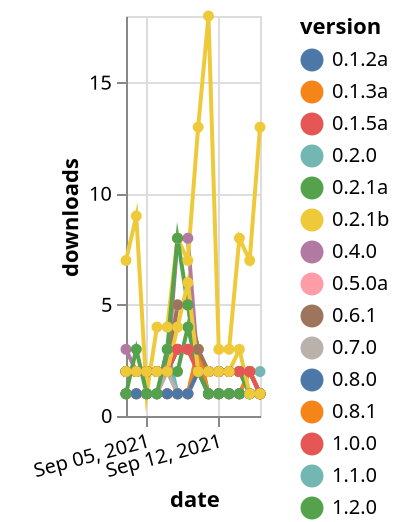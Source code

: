 {"$schema": "https://vega.github.io/schema/vega-lite/v5.json", "description": "A simple bar chart with embedded data.", "data": {"values": [{"date": "2021-09-03", "total": 2720, "delta": 2, "version": "0.2.0"}, {"date": "2021-09-04", "total": 2722, "delta": 2, "version": "0.2.0"}, {"date": "2021-09-05", "total": 2724, "delta": 2, "version": "0.2.0"}, {"date": "2021-09-06", "total": 2726, "delta": 2, "version": "0.2.0"}, {"date": "2021-09-07", "total": 2728, "delta": 2, "version": "0.2.0"}, {"date": "2021-09-08", "total": 2731, "delta": 3, "version": "0.2.0"}, {"date": "2021-09-09", "total": 2734, "delta": 3, "version": "0.2.0"}, {"date": "2021-09-10", "total": 2736, "delta": 2, "version": "0.2.0"}, {"date": "2021-09-11", "total": 2738, "delta": 2, "version": "0.2.0"}, {"date": "2021-09-12", "total": 2740, "delta": 2, "version": "0.2.0"}, {"date": "2021-09-13", "total": 2742, "delta": 2, "version": "0.2.0"}, {"date": "2021-09-14", "total": 2744, "delta": 2, "version": "0.2.0"}, {"date": "2021-09-15", "total": 2746, "delta": 2, "version": "0.2.0"}, {"date": "2021-09-16", "total": 2747, "delta": 1, "version": "0.2.0"}, {"date": "2021-09-03", "total": 1985, "delta": 1, "version": "1.1.0"}, {"date": "2021-09-04", "total": 1986, "delta": 1, "version": "1.1.0"}, {"date": "2021-09-05", "total": 1987, "delta": 1, "version": "1.1.0"}, {"date": "2021-09-06", "total": 1988, "delta": 1, "version": "1.1.0"}, {"date": "2021-09-07", "total": 1991, "delta": 3, "version": "1.1.0"}, {"date": "2021-09-08", "total": 1992, "delta": 1, "version": "1.1.0"}, {"date": "2021-09-09", "total": 1993, "delta": 1, "version": "1.1.0"}, {"date": "2021-09-10", "total": 1996, "delta": 3, "version": "1.1.0"}, {"date": "2021-09-11", "total": 1997, "delta": 1, "version": "1.1.0"}, {"date": "2021-09-12", "total": 1998, "delta": 1, "version": "1.1.0"}, {"date": "2021-09-13", "total": 1999, "delta": 1, "version": "1.1.0"}, {"date": "2021-09-14", "total": 2000, "delta": 1, "version": "1.1.0"}, {"date": "2021-09-15", "total": 2002, "delta": 2, "version": "1.1.0"}, {"date": "2021-09-16", "total": 2004, "delta": 2, "version": "1.1.0"}, {"date": "2021-09-03", "total": 4352, "delta": 2, "version": "0.5.0a"}, {"date": "2021-09-04", "total": 4354, "delta": 2, "version": "0.5.0a"}, {"date": "2021-09-05", "total": 4356, "delta": 2, "version": "0.5.0a"}, {"date": "2021-09-06", "total": 4358, "delta": 2, "version": "0.5.0a"}, {"date": "2021-09-07", "total": 4360, "delta": 2, "version": "0.5.0a"}, {"date": "2021-09-08", "total": 4365, "delta": 5, "version": "0.5.0a"}, {"date": "2021-09-09", "total": 4370, "delta": 5, "version": "0.5.0a"}, {"date": "2021-09-10", "total": 4372, "delta": 2, "version": "0.5.0a"}, {"date": "2021-09-11", "total": 4374, "delta": 2, "version": "0.5.0a"}, {"date": "2021-09-12", "total": 4376, "delta": 2, "version": "0.5.0a"}, {"date": "2021-09-13", "total": 4378, "delta": 2, "version": "0.5.0a"}, {"date": "2021-09-14", "total": 4380, "delta": 2, "version": "0.5.0a"}, {"date": "2021-09-15", "total": 4382, "delta": 2, "version": "0.5.0a"}, {"date": "2021-09-16", "total": 4383, "delta": 1, "version": "0.5.0a"}, {"date": "2021-09-03", "total": 5933, "delta": 3, "version": "0.4.0"}, {"date": "2021-09-04", "total": 5935, "delta": 2, "version": "0.4.0"}, {"date": "2021-09-05", "total": 5937, "delta": 2, "version": "0.4.0"}, {"date": "2021-09-06", "total": 5939, "delta": 2, "version": "0.4.0"}, {"date": "2021-09-07", "total": 5941, "delta": 2, "version": "0.4.0"}, {"date": "2021-09-08", "total": 5949, "delta": 8, "version": "0.4.0"}, {"date": "2021-09-09", "total": 5957, "delta": 8, "version": "0.4.0"}, {"date": "2021-09-10", "total": 5959, "delta": 2, "version": "0.4.0"}, {"date": "2021-09-11", "total": 5961, "delta": 2, "version": "0.4.0"}, {"date": "2021-09-12", "total": 5963, "delta": 2, "version": "0.4.0"}, {"date": "2021-09-13", "total": 5965, "delta": 2, "version": "0.4.0"}, {"date": "2021-09-14", "total": 5967, "delta": 2, "version": "0.4.0"}, {"date": "2021-09-15", "total": 5969, "delta": 2, "version": "0.4.0"}, {"date": "2021-09-16", "total": 5970, "delta": 1, "version": "0.4.0"}, {"date": "2021-09-03", "total": 3105, "delta": 2, "version": "0.1.2a"}, {"date": "2021-09-04", "total": 3107, "delta": 2, "version": "0.1.2a"}, {"date": "2021-09-05", "total": 3109, "delta": 2, "version": "0.1.2a"}, {"date": "2021-09-06", "total": 3111, "delta": 2, "version": "0.1.2a"}, {"date": "2021-09-07", "total": 3113, "delta": 2, "version": "0.1.2a"}, {"date": "2021-09-08", "total": 3116, "delta": 3, "version": "0.1.2a"}, {"date": "2021-09-09", "total": 3119, "delta": 3, "version": "0.1.2a"}, {"date": "2021-09-10", "total": 3121, "delta": 2, "version": "0.1.2a"}, {"date": "2021-09-11", "total": 3123, "delta": 2, "version": "0.1.2a"}, {"date": "2021-09-12", "total": 3125, "delta": 2, "version": "0.1.2a"}, {"date": "2021-09-13", "total": 3127, "delta": 2, "version": "0.1.2a"}, {"date": "2021-09-14", "total": 3129, "delta": 2, "version": "0.1.2a"}, {"date": "2021-09-15", "total": 3131, "delta": 2, "version": "0.1.2a"}, {"date": "2021-09-16", "total": 3132, "delta": 1, "version": "0.1.2a"}, {"date": "2021-09-03", "total": 2297, "delta": 7, "version": "1.3.0"}, {"date": "2021-09-04", "total": 2306, "delta": 9, "version": "1.3.0"}, {"date": "2021-09-05", "total": 2307, "delta": 1, "version": "1.3.0"}, {"date": "2021-09-06", "total": 2311, "delta": 4, "version": "1.3.0"}, {"date": "2021-09-07", "total": 2315, "delta": 4, "version": "1.3.0"}, {"date": "2021-09-08", "total": 2323, "delta": 8, "version": "1.3.0"}, {"date": "2021-09-09", "total": 2330, "delta": 7, "version": "1.3.0"}, {"date": "2021-09-10", "total": 2343, "delta": 13, "version": "1.3.0"}, {"date": "2021-09-11", "total": 2361, "delta": 18, "version": "1.3.0"}, {"date": "2021-09-12", "total": 2364, "delta": 3, "version": "1.3.0"}, {"date": "2021-09-13", "total": 2367, "delta": 3, "version": "1.3.0"}, {"date": "2021-09-14", "total": 2375, "delta": 8, "version": "1.3.0"}, {"date": "2021-09-15", "total": 2382, "delta": 7, "version": "1.3.0"}, {"date": "2021-09-16", "total": 2395, "delta": 13, "version": "1.3.0"}, {"date": "2021-09-03", "total": 916, "delta": 1, "version": "1.0.0"}, {"date": "2021-09-04", "total": 917, "delta": 1, "version": "1.0.0"}, {"date": "2021-09-05", "total": 918, "delta": 1, "version": "1.0.0"}, {"date": "2021-09-06", "total": 919, "delta": 1, "version": "1.0.0"}, {"date": "2021-09-07", "total": 920, "delta": 1, "version": "1.0.0"}, {"date": "2021-09-08", "total": 921, "delta": 1, "version": "1.0.0"}, {"date": "2021-09-09", "total": 922, "delta": 1, "version": "1.0.0"}, {"date": "2021-09-10", "total": 924, "delta": 2, "version": "1.0.0"}, {"date": "2021-09-11", "total": 925, "delta": 1, "version": "1.0.0"}, {"date": "2021-09-12", "total": 926, "delta": 1, "version": "1.0.0"}, {"date": "2021-09-13", "total": 927, "delta": 1, "version": "1.0.0"}, {"date": "2021-09-14", "total": 928, "delta": 1, "version": "1.0.0"}, {"date": "2021-09-15", "total": 929, "delta": 1, "version": "1.0.0"}, {"date": "2021-09-16", "total": 930, "delta": 1, "version": "1.0.0"}, {"date": "2021-09-03", "total": 976, "delta": 1, "version": "0.7.0"}, {"date": "2021-09-04", "total": 977, "delta": 1, "version": "0.7.0"}, {"date": "2021-09-05", "total": 978, "delta": 1, "version": "0.7.0"}, {"date": "2021-09-06", "total": 979, "delta": 1, "version": "0.7.0"}, {"date": "2021-09-07", "total": 981, "delta": 2, "version": "0.7.0"}, {"date": "2021-09-08", "total": 982, "delta": 1, "version": "0.7.0"}, {"date": "2021-09-09", "total": 983, "delta": 1, "version": "0.7.0"}, {"date": "2021-09-10", "total": 985, "delta": 2, "version": "0.7.0"}, {"date": "2021-09-11", "total": 986, "delta": 1, "version": "0.7.0"}, {"date": "2021-09-12", "total": 987, "delta": 1, "version": "0.7.0"}, {"date": "2021-09-13", "total": 988, "delta": 1, "version": "0.7.0"}, {"date": "2021-09-14", "total": 989, "delta": 1, "version": "0.7.0"}, {"date": "2021-09-15", "total": 990, "delta": 1, "version": "0.7.0"}, {"date": "2021-09-16", "total": 991, "delta": 1, "version": "0.7.0"}, {"date": "2021-09-03", "total": 2596, "delta": 1, "version": "0.8.1"}, {"date": "2021-09-04", "total": 2597, "delta": 1, "version": "0.8.1"}, {"date": "2021-09-05", "total": 2598, "delta": 1, "version": "0.8.1"}, {"date": "2021-09-06", "total": 2599, "delta": 1, "version": "0.8.1"}, {"date": "2021-09-07", "total": 2600, "delta": 1, "version": "0.8.1"}, {"date": "2021-09-08", "total": 2601, "delta": 1, "version": "0.8.1"}, {"date": "2021-09-09", "total": 2602, "delta": 1, "version": "0.8.1"}, {"date": "2021-09-10", "total": 2605, "delta": 3, "version": "0.8.1"}, {"date": "2021-09-11", "total": 2606, "delta": 1, "version": "0.8.1"}, {"date": "2021-09-12", "total": 2607, "delta": 1, "version": "0.8.1"}, {"date": "2021-09-13", "total": 2608, "delta": 1, "version": "0.8.1"}, {"date": "2021-09-14", "total": 2609, "delta": 1, "version": "0.8.1"}, {"date": "2021-09-15", "total": 2611, "delta": 2, "version": "0.8.1"}, {"date": "2021-09-16", "total": 2612, "delta": 1, "version": "0.8.1"}, {"date": "2021-09-03", "total": 4914, "delta": 2, "version": "0.6.1"}, {"date": "2021-09-04", "total": 4916, "delta": 2, "version": "0.6.1"}, {"date": "2021-09-05", "total": 4918, "delta": 2, "version": "0.6.1"}, {"date": "2021-09-06", "total": 4920, "delta": 2, "version": "0.6.1"}, {"date": "2021-09-07", "total": 4922, "delta": 2, "version": "0.6.1"}, {"date": "2021-09-08", "total": 4927, "delta": 5, "version": "0.6.1"}, {"date": "2021-09-09", "total": 4932, "delta": 5, "version": "0.6.1"}, {"date": "2021-09-10", "total": 4935, "delta": 3, "version": "0.6.1"}, {"date": "2021-09-11", "total": 4937, "delta": 2, "version": "0.6.1"}, {"date": "2021-09-12", "total": 4939, "delta": 2, "version": "0.6.1"}, {"date": "2021-09-13", "total": 4941, "delta": 2, "version": "0.6.1"}, {"date": "2021-09-14", "total": 4943, "delta": 2, "version": "0.6.1"}, {"date": "2021-09-15", "total": 4945, "delta": 2, "version": "0.6.1"}, {"date": "2021-09-16", "total": 4946, "delta": 1, "version": "0.6.1"}, {"date": "2021-09-03", "total": 698, "delta": 1, "version": "0.8.0"}, {"date": "2021-09-04", "total": 699, "delta": 1, "version": "0.8.0"}, {"date": "2021-09-05", "total": 700, "delta": 1, "version": "0.8.0"}, {"date": "2021-09-06", "total": 701, "delta": 1, "version": "0.8.0"}, {"date": "2021-09-07", "total": 702, "delta": 1, "version": "0.8.0"}, {"date": "2021-09-08", "total": 703, "delta": 1, "version": "0.8.0"}, {"date": "2021-09-09", "total": 704, "delta": 1, "version": "0.8.0"}, {"date": "2021-09-10", "total": 706, "delta": 2, "version": "0.8.0"}, {"date": "2021-09-11", "total": 707, "delta": 1, "version": "0.8.0"}, {"date": "2021-09-12", "total": 708, "delta": 1, "version": "0.8.0"}, {"date": "2021-09-13", "total": 709, "delta": 1, "version": "0.8.0"}, {"date": "2021-09-14", "total": 710, "delta": 1, "version": "0.8.0"}, {"date": "2021-09-15", "total": 711, "delta": 1, "version": "0.8.0"}, {"date": "2021-09-16", "total": 712, "delta": 1, "version": "0.8.0"}, {"date": "2021-09-03", "total": 1008, "delta": 1, "version": "1.2.0"}, {"date": "2021-09-04", "total": 1011, "delta": 3, "version": "1.2.0"}, {"date": "2021-09-05", "total": 1012, "delta": 1, "version": "1.2.0"}, {"date": "2021-09-06", "total": 1013, "delta": 1, "version": "1.2.0"}, {"date": "2021-09-07", "total": 1016, "delta": 3, "version": "1.2.0"}, {"date": "2021-09-08", "total": 1024, "delta": 8, "version": "1.2.0"}, {"date": "2021-09-09", "total": 1029, "delta": 5, "version": "1.2.0"}, {"date": "2021-09-10", "total": 1031, "delta": 2, "version": "1.2.0"}, {"date": "2021-09-11", "total": 1032, "delta": 1, "version": "1.2.0"}, {"date": "2021-09-12", "total": 1033, "delta": 1, "version": "1.2.0"}, {"date": "2021-09-13", "total": 1034, "delta": 1, "version": "1.2.0"}, {"date": "2021-09-14", "total": 1035, "delta": 1, "version": "1.2.0"}, {"date": "2021-09-15", "total": 1036, "delta": 1, "version": "1.2.0"}, {"date": "2021-09-16", "total": 1037, "delta": 1, "version": "1.2.0"}, {"date": "2021-09-03", "total": 3555, "delta": 2, "version": "0.1.3a"}, {"date": "2021-09-04", "total": 3557, "delta": 2, "version": "0.1.3a"}, {"date": "2021-09-05", "total": 3559, "delta": 2, "version": "0.1.3a"}, {"date": "2021-09-06", "total": 3561, "delta": 2, "version": "0.1.3a"}, {"date": "2021-09-07", "total": 3563, "delta": 2, "version": "0.1.3a"}, {"date": "2021-09-08", "total": 3566, "delta": 3, "version": "0.1.3a"}, {"date": "2021-09-09", "total": 3569, "delta": 3, "version": "0.1.3a"}, {"date": "2021-09-10", "total": 3571, "delta": 2, "version": "0.1.3a"}, {"date": "2021-09-11", "total": 3573, "delta": 2, "version": "0.1.3a"}, {"date": "2021-09-12", "total": 3575, "delta": 2, "version": "0.1.3a"}, {"date": "2021-09-13", "total": 3577, "delta": 2, "version": "0.1.3a"}, {"date": "2021-09-14", "total": 3579, "delta": 2, "version": "0.1.3a"}, {"date": "2021-09-15", "total": 3581, "delta": 2, "version": "0.1.3a"}, {"date": "2021-09-16", "total": 3582, "delta": 1, "version": "0.1.3a"}, {"date": "2021-09-03", "total": 8955, "delta": 2, "version": "0.2.1a"}, {"date": "2021-09-04", "total": 8957, "delta": 2, "version": "0.2.1a"}, {"date": "2021-09-05", "total": 8959, "delta": 2, "version": "0.2.1a"}, {"date": "2021-09-06", "total": 8961, "delta": 2, "version": "0.2.1a"}, {"date": "2021-09-07", "total": 8963, "delta": 2, "version": "0.2.1a"}, {"date": "2021-09-08", "total": 8965, "delta": 2, "version": "0.2.1a"}, {"date": "2021-09-09", "total": 8969, "delta": 4, "version": "0.2.1a"}, {"date": "2021-09-10", "total": 8971, "delta": 2, "version": "0.2.1a"}, {"date": "2021-09-11", "total": 8973, "delta": 2, "version": "0.2.1a"}, {"date": "2021-09-12", "total": 8975, "delta": 2, "version": "0.2.1a"}, {"date": "2021-09-13", "total": 8977, "delta": 2, "version": "0.2.1a"}, {"date": "2021-09-14", "total": 8979, "delta": 2, "version": "0.2.1a"}, {"date": "2021-09-15", "total": 8980, "delta": 1, "version": "0.2.1a"}, {"date": "2021-09-16", "total": 8981, "delta": 1, "version": "0.2.1a"}, {"date": "2021-09-03", "total": 2838, "delta": 2, "version": "0.1.5a"}, {"date": "2021-09-04", "total": 2840, "delta": 2, "version": "0.1.5a"}, {"date": "2021-09-05", "total": 2842, "delta": 2, "version": "0.1.5a"}, {"date": "2021-09-06", "total": 2844, "delta": 2, "version": "0.1.5a"}, {"date": "2021-09-07", "total": 2846, "delta": 2, "version": "0.1.5a"}, {"date": "2021-09-08", "total": 2849, "delta": 3, "version": "0.1.5a"}, {"date": "2021-09-09", "total": 2852, "delta": 3, "version": "0.1.5a"}, {"date": "2021-09-10", "total": 2854, "delta": 2, "version": "0.1.5a"}, {"date": "2021-09-11", "total": 2856, "delta": 2, "version": "0.1.5a"}, {"date": "2021-09-12", "total": 2858, "delta": 2, "version": "0.1.5a"}, {"date": "2021-09-13", "total": 2860, "delta": 2, "version": "0.1.5a"}, {"date": "2021-09-14", "total": 2862, "delta": 2, "version": "0.1.5a"}, {"date": "2021-09-15", "total": 2864, "delta": 2, "version": "0.1.5a"}, {"date": "2021-09-16", "total": 2865, "delta": 1, "version": "0.1.5a"}, {"date": "2021-09-03", "total": 4168, "delta": 2, "version": "0.2.1b"}, {"date": "2021-09-04", "total": 4170, "delta": 2, "version": "0.2.1b"}, {"date": "2021-09-05", "total": 4172, "delta": 2, "version": "0.2.1b"}, {"date": "2021-09-06", "total": 4174, "delta": 2, "version": "0.2.1b"}, {"date": "2021-09-07", "total": 4176, "delta": 2, "version": "0.2.1b"}, {"date": "2021-09-08", "total": 4180, "delta": 4, "version": "0.2.1b"}, {"date": "2021-09-09", "total": 4186, "delta": 6, "version": "0.2.1b"}, {"date": "2021-09-10", "total": 4188, "delta": 2, "version": "0.2.1b"}, {"date": "2021-09-11", "total": 4190, "delta": 2, "version": "0.2.1b"}, {"date": "2021-09-12", "total": 4192, "delta": 2, "version": "0.2.1b"}, {"date": "2021-09-13", "total": 4194, "delta": 2, "version": "0.2.1b"}, {"date": "2021-09-14", "total": 4197, "delta": 3, "version": "0.2.1b"}, {"date": "2021-09-15", "total": 4198, "delta": 1, "version": "0.2.1b"}, {"date": "2021-09-16", "total": 4199, "delta": 1, "version": "0.2.1b"}]}, "width": "container", "mark": {"type": "line", "point": {"filled": true}}, "encoding": {"x": {"field": "date", "type": "temporal", "timeUnit": "yearmonthdate", "title": "date", "axis": {"labelAngle": -15}}, "y": {"field": "delta", "type": "quantitative", "title": "downloads"}, "color": {"field": "version", "type": "nominal"}, "tooltip": {"field": "delta"}}}